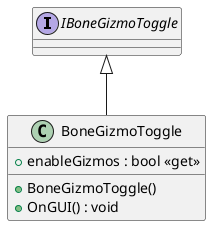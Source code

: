 @startuml
interface IBoneGizmoToggle {
}
class BoneGizmoToggle {
    + enableGizmos : bool <<get>>
    + BoneGizmoToggle()
    + OnGUI() : void
}
IBoneGizmoToggle <|-- BoneGizmoToggle
@enduml
